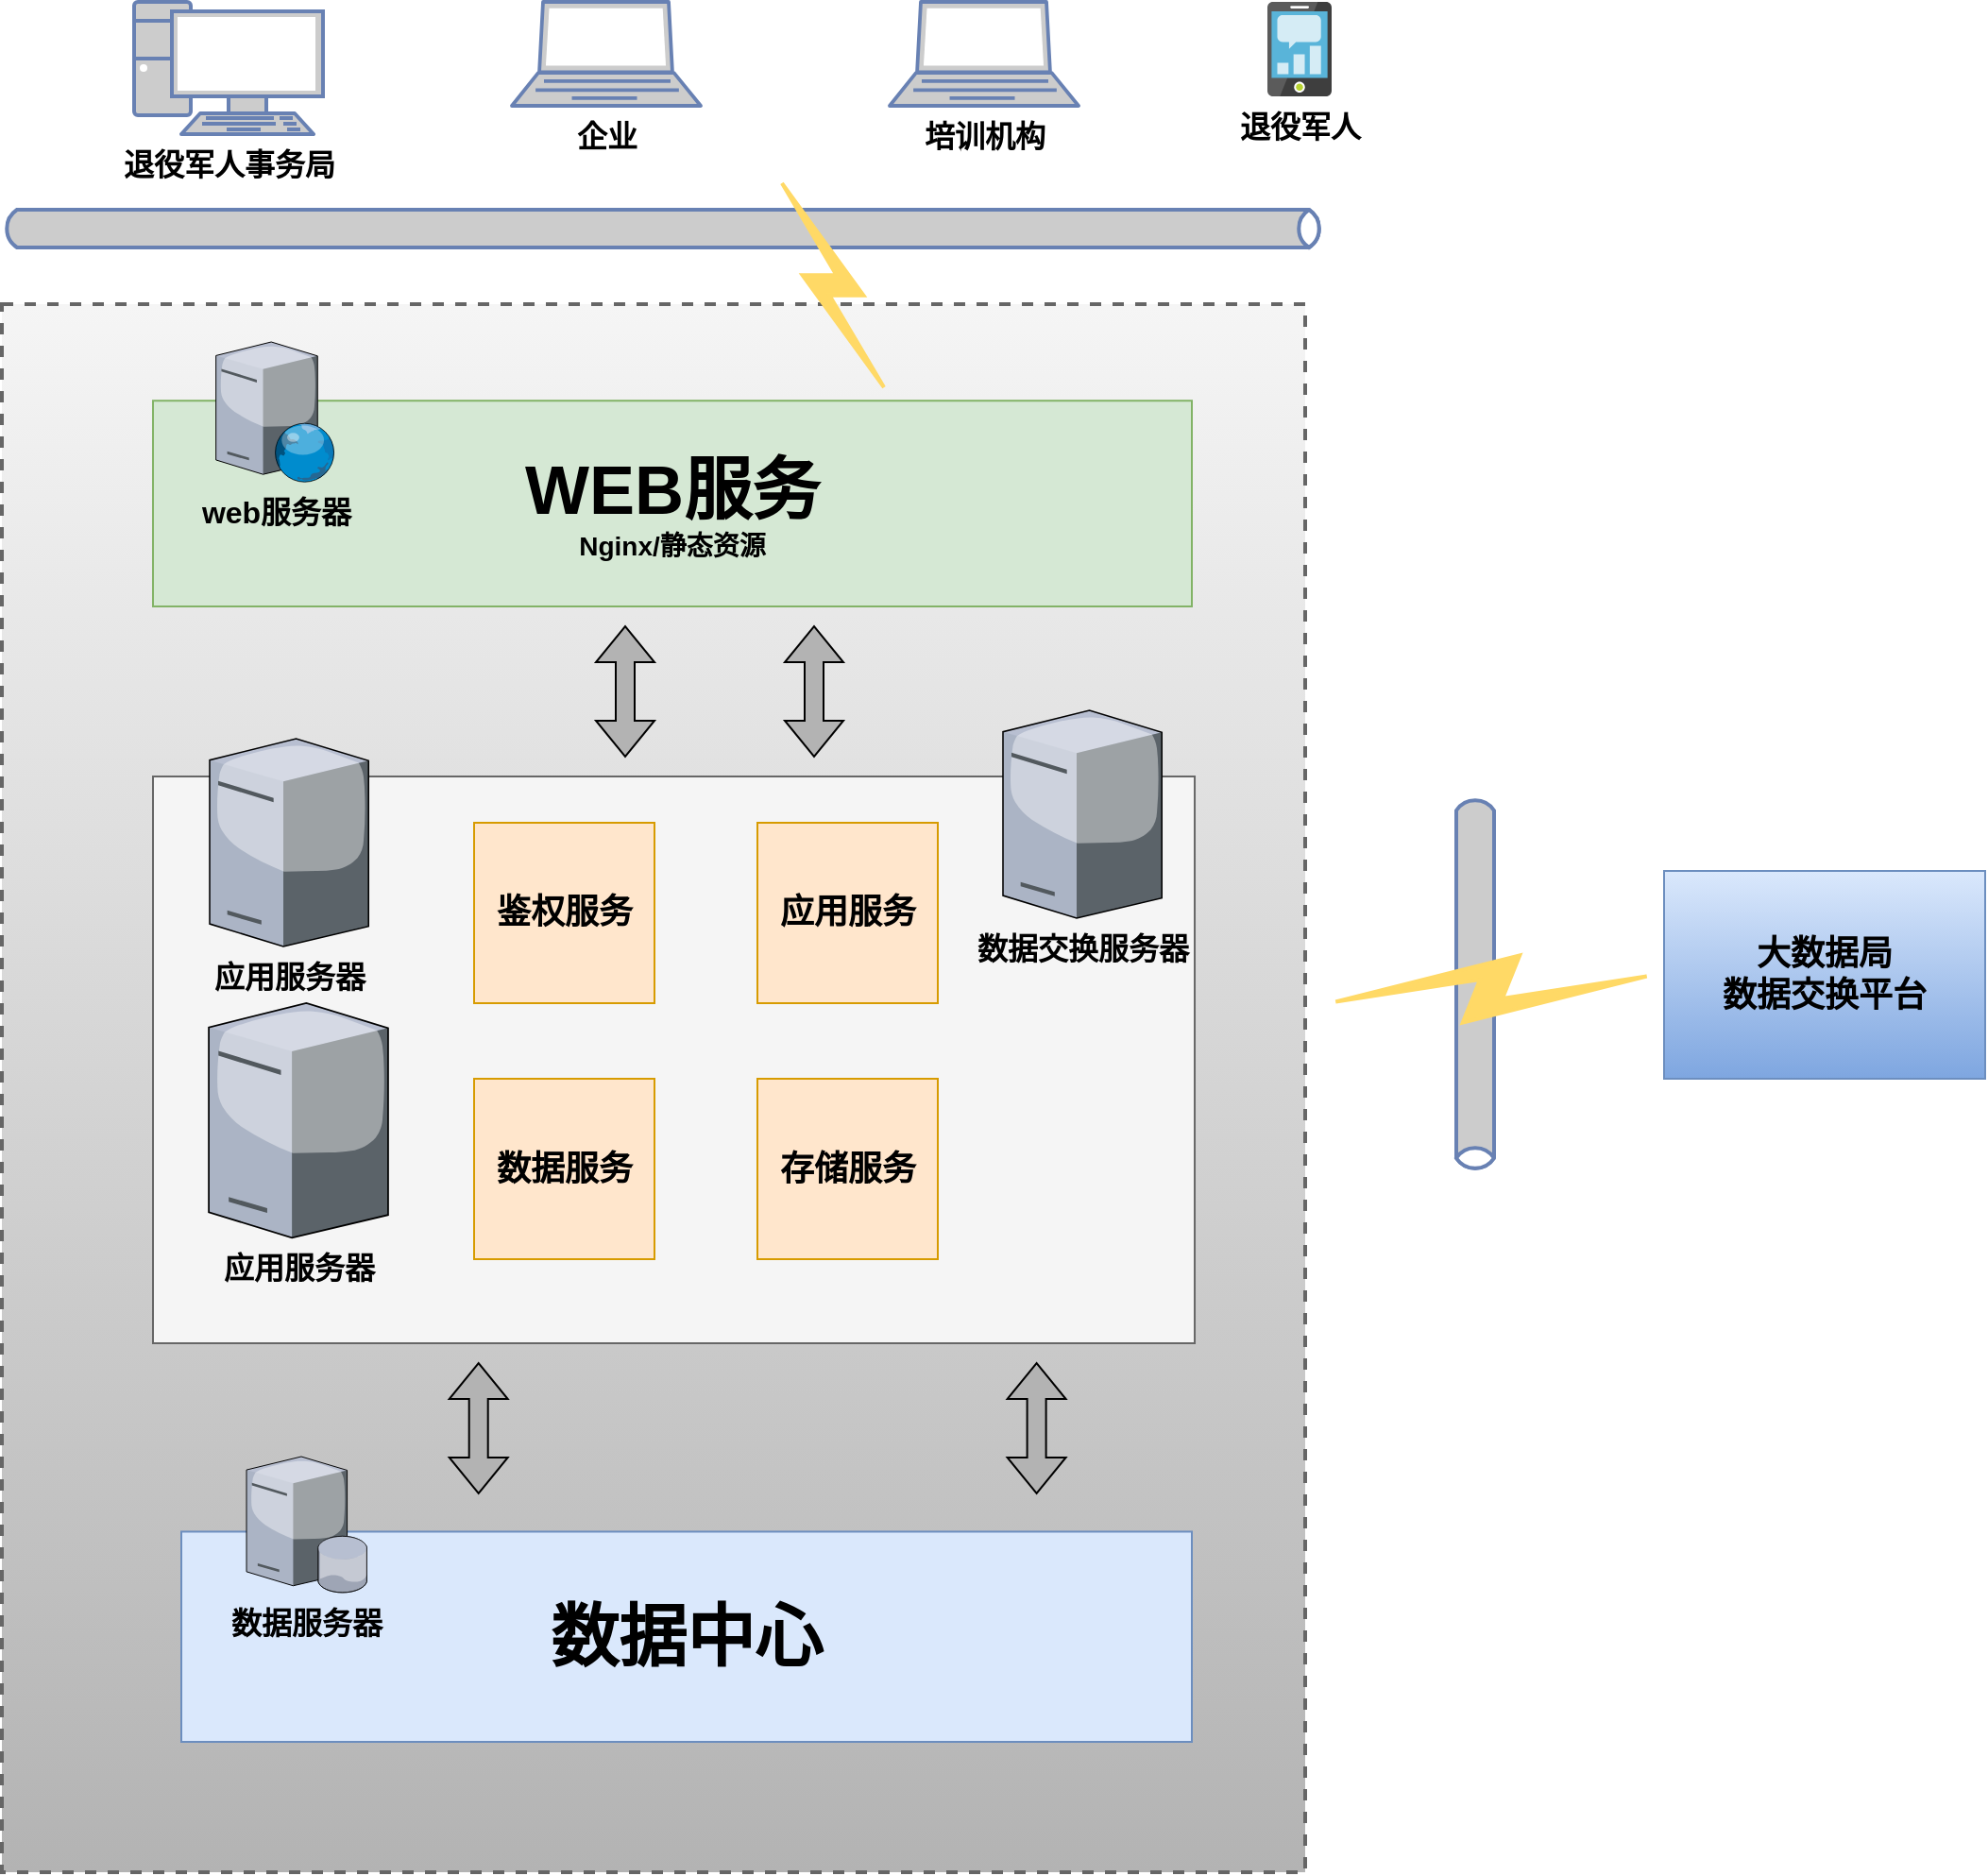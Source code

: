 <mxfile version="21.0.2" type="github">
  <diagram name="第 1 页" id="LMOrUs53wWnXZzzSdxjo">
    <mxGraphModel dx="1818" dy="1149" grid="1" gridSize="10" guides="1" tooltips="1" connect="1" arrows="1" fold="1" page="1" pageScale="1" pageWidth="827" pageHeight="1169" math="0" shadow="0">
      <root>
        <mxCell id="0" />
        <mxCell id="1" parent="0" />
        <mxCell id="SBikTrNOms9XPHG4j8-7-47" value="" style="html=1;outlineConnect=0;fillColor=#CCCCCC;strokeColor=#6881B3;gradientColor=none;gradientDirection=north;strokeWidth=2;shape=mxgraph.networks.bus;gradientColor=none;gradientDirection=north;fontColor=#ffffff;perimeter=backbonePerimeter;backboneSize=20;rotation=90;" vertex="1" parent="1">
          <mxGeometry x="810" y="720" width="200" height="20" as="geometry" />
        </mxCell>
        <mxCell id="SBikTrNOms9XPHG4j8-7-46" value="" style="rounded=0;whiteSpace=wrap;html=1;fillColor=#f5f5f5;gradientColor=#b3b3b3;strokeColor=#666666;dashed=1;strokeWidth=2;" vertex="1" parent="1">
          <mxGeometry x="130" y="370" width="690" height="830" as="geometry" />
        </mxCell>
        <mxCell id="SBikTrNOms9XPHG4j8-7-1" value="" style="html=1;outlineConnect=0;fillColor=#CCCCCC;strokeColor=#6881B3;gradientColor=none;gradientDirection=north;strokeWidth=2;shape=mxgraph.networks.bus;gradientColor=none;gradientDirection=north;fontColor=#ffffff;perimeter=backbonePerimeter;backboneSize=20;fontSize=16;" vertex="1" parent="1">
          <mxGeometry x="130" y="320" width="700" height="20" as="geometry" />
        </mxCell>
        <mxCell id="SBikTrNOms9XPHG4j8-7-3" value="&lt;font color=&quot;#000000&quot; style=&quot;font-size: 16px;&quot;&gt;&lt;b style=&quot;font-size: 16px;&quot;&gt;企业&lt;/b&gt;&lt;/font&gt;" style="fontColor=#0066CC;verticalAlign=top;verticalLabelPosition=bottom;labelPosition=center;align=center;html=1;outlineConnect=0;fillColor=#CCCCCC;strokeColor=#6881B3;gradientColor=none;gradientDirection=north;strokeWidth=2;shape=mxgraph.networks.laptop;fontSize=16;" vertex="1" parent="1">
          <mxGeometry x="400" y="210" width="100" height="55" as="geometry" />
        </mxCell>
        <mxCell id="SBikTrNOms9XPHG4j8-7-12" value="&lt;b style=&quot;font-size: 16px;&quot;&gt;&lt;font style=&quot;font-size: 16px;&quot;&gt;退役军人&lt;/font&gt;&lt;/b&gt;" style="sketch=0;aspect=fixed;html=1;points=[];align=center;image;fontSize=16;image=img/lib/mscae/Mobile_Engagement.svg;" vertex="1" parent="1">
          <mxGeometry x="800" y="210" width="34" height="50" as="geometry" />
        </mxCell>
        <mxCell id="SBikTrNOms9XPHG4j8-7-13" value="&lt;b style=&quot;font-size: 16px;&quot;&gt;&lt;font color=&quot;#000000&quot; style=&quot;font-size: 16px;&quot;&gt;退役军人事务局&lt;/font&gt;&lt;/b&gt;" style="fontColor=#0066CC;verticalAlign=top;verticalLabelPosition=bottom;labelPosition=center;align=center;html=1;outlineConnect=0;fillColor=#CCCCCC;strokeColor=#6881B3;gradientColor=none;gradientDirection=north;strokeWidth=2;shape=mxgraph.networks.pc;fontSize=16;" vertex="1" parent="1">
          <mxGeometry x="200" y="210" width="100" height="70" as="geometry" />
        </mxCell>
        <mxCell id="SBikTrNOms9XPHG4j8-7-14" value="&lt;b style=&quot;font-size: 16px;&quot;&gt;&lt;font color=&quot;#000000&quot; style=&quot;font-size: 16px;&quot;&gt;培训机构&lt;/font&gt;&lt;/b&gt;" style="fontColor=#0066CC;verticalAlign=top;verticalLabelPosition=bottom;labelPosition=center;align=center;html=1;outlineConnect=0;fillColor=#CCCCCC;strokeColor=#6881B3;gradientColor=none;gradientDirection=north;strokeWidth=2;shape=mxgraph.networks.laptop;fontSize=16;" vertex="1" parent="1">
          <mxGeometry x="600" y="210" width="100" height="55" as="geometry" />
        </mxCell>
        <mxCell id="SBikTrNOms9XPHG4j8-7-31" value="" style="group" vertex="1" connectable="0" parent="1">
          <mxGeometry x="225" y="980" width="535" height="151" as="geometry" />
        </mxCell>
        <mxCell id="SBikTrNOms9XPHG4j8-7-27" value="&lt;b&gt;&lt;font style=&quot;font-size: 36px;&quot;&gt;数据中心&lt;/font&gt;&lt;/b&gt;" style="rounded=0;whiteSpace=wrap;html=1;fillColor=#dae8fc;strokeColor=#6c8ebf;" vertex="1" parent="SBikTrNOms9XPHG4j8-7-31">
          <mxGeometry y="39.737" width="535" height="111.263" as="geometry" />
        </mxCell>
        <mxCell id="SBikTrNOms9XPHG4j8-7-8" value="&lt;font style=&quot;font-size: 16px;&quot;&gt;&lt;b style=&quot;font-size: 16px;&quot;&gt;数据服务器&lt;/b&gt;&lt;/font&gt;" style="verticalLabelPosition=bottom;sketch=0;aspect=fixed;html=1;verticalAlign=top;strokeColor=none;align=center;outlineConnect=0;shape=mxgraph.citrix.database_server;fontSize=16;" vertex="1" parent="SBikTrNOms9XPHG4j8-7-31">
          <mxGeometry x="34.516" width="63.961" height="71.954" as="geometry" />
        </mxCell>
        <mxCell id="SBikTrNOms9XPHG4j8-7-38" value="" style="group" vertex="1" connectable="0" parent="1">
          <mxGeometry x="210" y="390" width="550" height="140" as="geometry" />
        </mxCell>
        <mxCell id="SBikTrNOms9XPHG4j8-7-28" value="&lt;b&gt;&lt;font style=&quot;&quot;&gt;&lt;span style=&quot;font-size: 36px;&quot;&gt;WEB服务&lt;/span&gt;&lt;br&gt;&lt;font style=&quot;font-size: 14px;&quot;&gt;Nginx/静态资源&lt;/font&gt;&lt;br&gt;&lt;/font&gt;&lt;/b&gt;" style="rounded=0;whiteSpace=wrap;html=1;fillColor=#d5e8d4;strokeColor=#82b366;" vertex="1" parent="SBikTrNOms9XPHG4j8-7-38">
          <mxGeometry y="31.111" width="550" height="108.889" as="geometry" />
        </mxCell>
        <mxCell id="SBikTrNOms9XPHG4j8-7-7" value="&lt;b style=&quot;font-size: 16px;&quot;&gt;&lt;font style=&quot;font-size: 16px;&quot;&gt;web服务器&lt;/font&gt;&lt;/b&gt;" style="verticalLabelPosition=bottom;sketch=0;aspect=fixed;html=1;verticalAlign=top;strokeColor=none;align=center;outlineConnect=0;shape=mxgraph.citrix.web_server;fontSize=16;" vertex="1" parent="SBikTrNOms9XPHG4j8-7-38">
          <mxGeometry x="33.336" width="62.994" height="74.105" as="geometry" />
        </mxCell>
        <mxCell id="SBikTrNOms9XPHG4j8-7-39" value="" style="shape=flexArrow;endArrow=classic;startArrow=classic;html=1;rounded=0;fillColor=#B3B3B3;" edge="1" parent="1">
          <mxGeometry width="100" height="100" relative="1" as="geometry">
            <mxPoint x="460" y="610" as="sourcePoint" />
            <mxPoint x="460" y="540" as="targetPoint" />
          </mxGeometry>
        </mxCell>
        <mxCell id="SBikTrNOms9XPHG4j8-7-40" value="" style="shape=flexArrow;endArrow=classic;startArrow=classic;html=1;rounded=0;fillColor=#B3B3B3;" edge="1" parent="1">
          <mxGeometry width="100" height="100" relative="1" as="geometry">
            <mxPoint x="560" y="610" as="sourcePoint" />
            <mxPoint x="560" y="540" as="targetPoint" />
          </mxGeometry>
        </mxCell>
        <mxCell id="SBikTrNOms9XPHG4j8-7-43" value="" style="group" vertex="1" connectable="0" parent="1">
          <mxGeometry x="210" y="620" width="650" height="400" as="geometry" />
        </mxCell>
        <mxCell id="SBikTrNOms9XPHG4j8-7-32" value="" style="rounded=0;whiteSpace=wrap;html=1;fillColor=#f5f5f5;fontColor=#333333;strokeColor=#666666;" vertex="1" parent="SBikTrNOms9XPHG4j8-7-43">
          <mxGeometry width="551.515" height="300" as="geometry" />
        </mxCell>
        <mxCell id="SBikTrNOms9XPHG4j8-7-33" value="&lt;font style=&quot;font-size: 18px;&quot;&gt;&lt;b&gt;鉴权服务&lt;/b&gt;&lt;/font&gt;" style="whiteSpace=wrap;html=1;aspect=fixed;fillColor=#ffe6cc;strokeColor=#d79b00;" vertex="1" parent="SBikTrNOms9XPHG4j8-7-43">
          <mxGeometry x="169.999" y="24.5" width="95.5" height="95.5" as="geometry" />
        </mxCell>
        <mxCell id="SBikTrNOms9XPHG4j8-7-34" value="&lt;font style=&quot;font-size: 18px;&quot;&gt;&lt;b&gt;应用服务&lt;/b&gt;&lt;/font&gt;" style="whiteSpace=wrap;html=1;aspect=fixed;fillColor=#ffe6cc;strokeColor=#d79b00;" vertex="1" parent="SBikTrNOms9XPHG4j8-7-43">
          <mxGeometry x="319.997" y="24.5" width="95.5" height="95.5" as="geometry" />
        </mxCell>
        <mxCell id="SBikTrNOms9XPHG4j8-7-35" value="&lt;font style=&quot;font-size: 18px;&quot;&gt;&lt;b&gt;数据服务&lt;/b&gt;&lt;/font&gt;" style="whiteSpace=wrap;html=1;aspect=fixed;fillColor=#ffe6cc;strokeColor=#d79b00;" vertex="1" parent="SBikTrNOms9XPHG4j8-7-43">
          <mxGeometry x="169.999" y="160" width="95.5" height="95.5" as="geometry" />
        </mxCell>
        <mxCell id="SBikTrNOms9XPHG4j8-7-36" value="&lt;font style=&quot;font-size: 18px;&quot;&gt;&lt;b&gt;存储服务&lt;/b&gt;&lt;/font&gt;" style="whiteSpace=wrap;html=1;aspect=fixed;fillColor=#ffe6cc;strokeColor=#d79b00;" vertex="1" parent="SBikTrNOms9XPHG4j8-7-43">
          <mxGeometry x="319.997" y="160" width="95.5" height="95.5" as="geometry" />
        </mxCell>
        <mxCell id="SBikTrNOms9XPHG4j8-7-23" value="&lt;font style=&quot;font-size: 16px;&quot;&gt;&lt;b style=&quot;font-size: 16px;&quot;&gt;应用服务器&lt;/b&gt;&lt;/font&gt;" style="verticalLabelPosition=bottom;sketch=0;aspect=fixed;html=1;verticalAlign=top;strokeColor=none;align=center;outlineConnect=0;shape=mxgraph.citrix.license_server;fontSize=16;" vertex="1" parent="SBikTrNOms9XPHG4j8-7-43">
          <mxGeometry x="29.545" y="120" width="94.937" height="124.151" as="geometry" />
        </mxCell>
        <mxCell id="SBikTrNOms9XPHG4j8-7-41" value="" style="shape=flexArrow;endArrow=classic;startArrow=classic;html=1;rounded=0;fillColor=#B3B3B3;" edge="1" parent="SBikTrNOms9XPHG4j8-7-43">
          <mxGeometry width="100" height="100" relative="1" as="geometry">
            <mxPoint x="172.348" y="380" as="sourcePoint" />
            <mxPoint x="172.348" y="310" as="targetPoint" />
          </mxGeometry>
        </mxCell>
        <mxCell id="SBikTrNOms9XPHG4j8-7-42" value="" style="shape=flexArrow;endArrow=classic;startArrow=classic;html=1;rounded=0;fillColor=#B3B3B3;" edge="1" parent="SBikTrNOms9XPHG4j8-7-43">
          <mxGeometry width="100" height="100" relative="1" as="geometry">
            <mxPoint x="467.803" y="380" as="sourcePoint" />
            <mxPoint x="467.803" y="310" as="targetPoint" />
          </mxGeometry>
        </mxCell>
        <mxCell id="SBikTrNOms9XPHG4j8-7-48" value="&lt;font style=&quot;font-size: 16px;&quot;&gt;&lt;b style=&quot;font-size: 16px;&quot;&gt;数据交换服务器&lt;/b&gt;&lt;/font&gt;" style="verticalLabelPosition=bottom;sketch=0;aspect=fixed;html=1;verticalAlign=top;strokeColor=none;align=center;outlineConnect=0;shape=mxgraph.citrix.license_server;fontSize=16;" vertex="1" parent="SBikTrNOms9XPHG4j8-7-43">
          <mxGeometry x="450" y="-35" width="84.12" height="110" as="geometry" />
        </mxCell>
        <mxCell id="SBikTrNOms9XPHG4j8-7-30" value="" style="html=1;outlineConnect=0;fillColor=#FFD966;strokeColor=#FFD966;gradientColor=none;gradientDirection=north;strokeWidth=2;shape=mxgraph.networks.comm_link_edge;html=1;rounded=0;fontSize=16;exitX=0;exitY=0.5;exitDx=0;exitDy=0;" edge="1" parent="SBikTrNOms9XPHG4j8-7-43" source="SBikTrNOms9XPHG4j8-7-49">
          <mxGeometry width="100" height="100" relative="1" as="geometry">
            <mxPoint x="677" y="240" as="sourcePoint" />
            <mxPoint x="617" y="120" as="targetPoint" />
          </mxGeometry>
        </mxCell>
        <mxCell id="SBikTrNOms9XPHG4j8-7-26" value="&lt;font style=&quot;font-size: 16px;&quot;&gt;&lt;b style=&quot;font-size: 16px;&quot;&gt;应用服务器&lt;/b&gt;&lt;/font&gt;" style="verticalLabelPosition=bottom;sketch=0;aspect=fixed;html=1;verticalAlign=top;strokeColor=none;align=center;outlineConnect=0;shape=mxgraph.citrix.license_server;fontSize=16;" vertex="1" parent="1">
          <mxGeometry x="240" y="600" width="84.12" height="110" as="geometry" />
        </mxCell>
        <mxCell id="SBikTrNOms9XPHG4j8-7-49" value="&lt;b&gt;&lt;font style=&quot;font-size: 18px;&quot;&gt;大数据局&lt;br&gt;数据交换平台&lt;/font&gt;&lt;/b&gt;" style="rounded=0;whiteSpace=wrap;html=1;fillColor=#dae8fc;gradientColor=#7ea6e0;strokeColor=#6c8ebf;" vertex="1" parent="1">
          <mxGeometry x="1010" y="670" width="170" height="110" as="geometry" />
        </mxCell>
        <mxCell id="SBikTrNOms9XPHG4j8-7-50" value="" style="html=1;outlineConnect=0;fillColor=#FFD966;strokeColor=#FFD966;gradientColor=none;gradientDirection=north;strokeWidth=2;shape=mxgraph.networks.comm_link_edge;html=1;rounded=0;fontSize=16;" edge="1" parent="1">
          <mxGeometry width="100" height="100" relative="1" as="geometry">
            <mxPoint x="600" y="420" as="sourcePoint" />
            <mxPoint x="540" y="300" as="targetPoint" />
          </mxGeometry>
        </mxCell>
      </root>
    </mxGraphModel>
  </diagram>
</mxfile>
